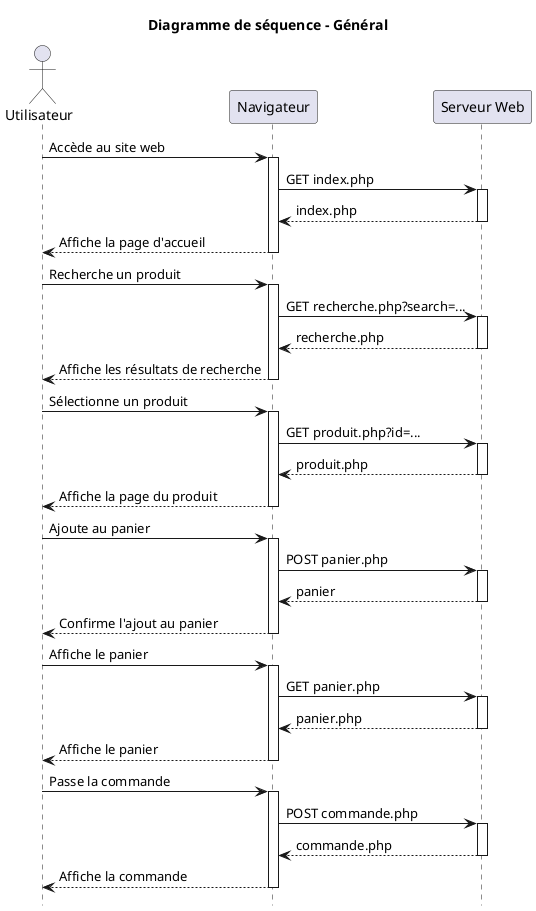 @startuml Diagramme de séquence - Général
title Diagramme de séquence - Général
hide footbox

actor "Utilisateur" as u
participant "Navigateur" as n
participant "Serveur Web" as w

u -> n: Accède au site web
activate n
n -> w: GET index.php
activate w
w --> n: index.php
deactivate w
n --> u: Affiche la page d'accueil
deactivate n

u -> n: Recherche un produit
activate n
n -> w: GET recherche.php?search=...
activate w
w --> n: recherche.php
deactivate w
n --> u: Affiche les résultats de recherche
deactivate n

u -> n: Sélectionne un produit
activate n
n -> w: GET produit.php?id=...
activate w
w --> n: produit.php
deactivate w
n --> u: Affiche la page du produit
deactivate n

u -> n: Ajoute au panier
activate n
n -> w: POST panier.php
activate w
w --> n: panier
deactivate w
n --> u: Confirme l'ajout au panier
deactivate n

u -> n: Affiche le panier
activate n
n -> w: GET panier.php
activate w
w --> n: panier.php
deactivate w
n --> u: Affiche le panier
deactivate n

u -> n: Passe la commande
activate n
n -> w: POST commande.php
activate w
w --> n: commande.php
deactivate w
n --> u: Affiche la commande
deactivate n

@enduml
